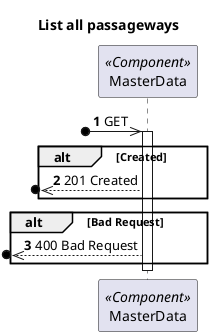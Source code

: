 @startuml
'https://plantuml.com/sequence-diagram

autonumber

skinparam packageStyle rect

title List all passageways

participant "MasterData" as MD <<Component>>

?o->> MD : GET

activate MD
alt Created
   ?o<<--MD : 201 Created
end
alt Bad Request
   ?o<<--MD : 400 Bad Request
end
deactivate MD
@enduml
